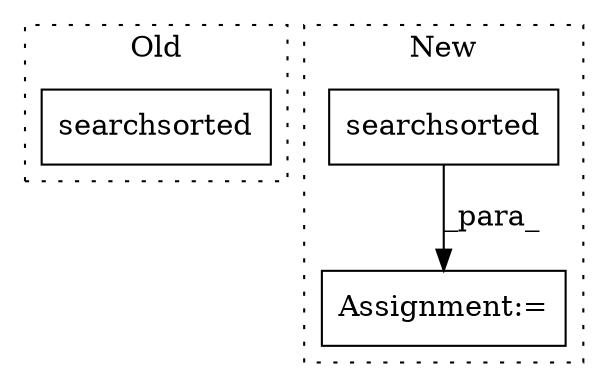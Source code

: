 digraph G {
subgraph cluster0 {
1 [label="searchsorted" a="32" s="3999,4024" l="13,1" shape="box"];
label = "Old";
style="dotted";
}
subgraph cluster1 {
2 [label="searchsorted" a="32" s="4209,4234" l="13,1" shape="box"];
3 [label="Assignment:=" a="7" s="4200" l="1" shape="box"];
label = "New";
style="dotted";
}
2 -> 3 [label="_para_"];
}